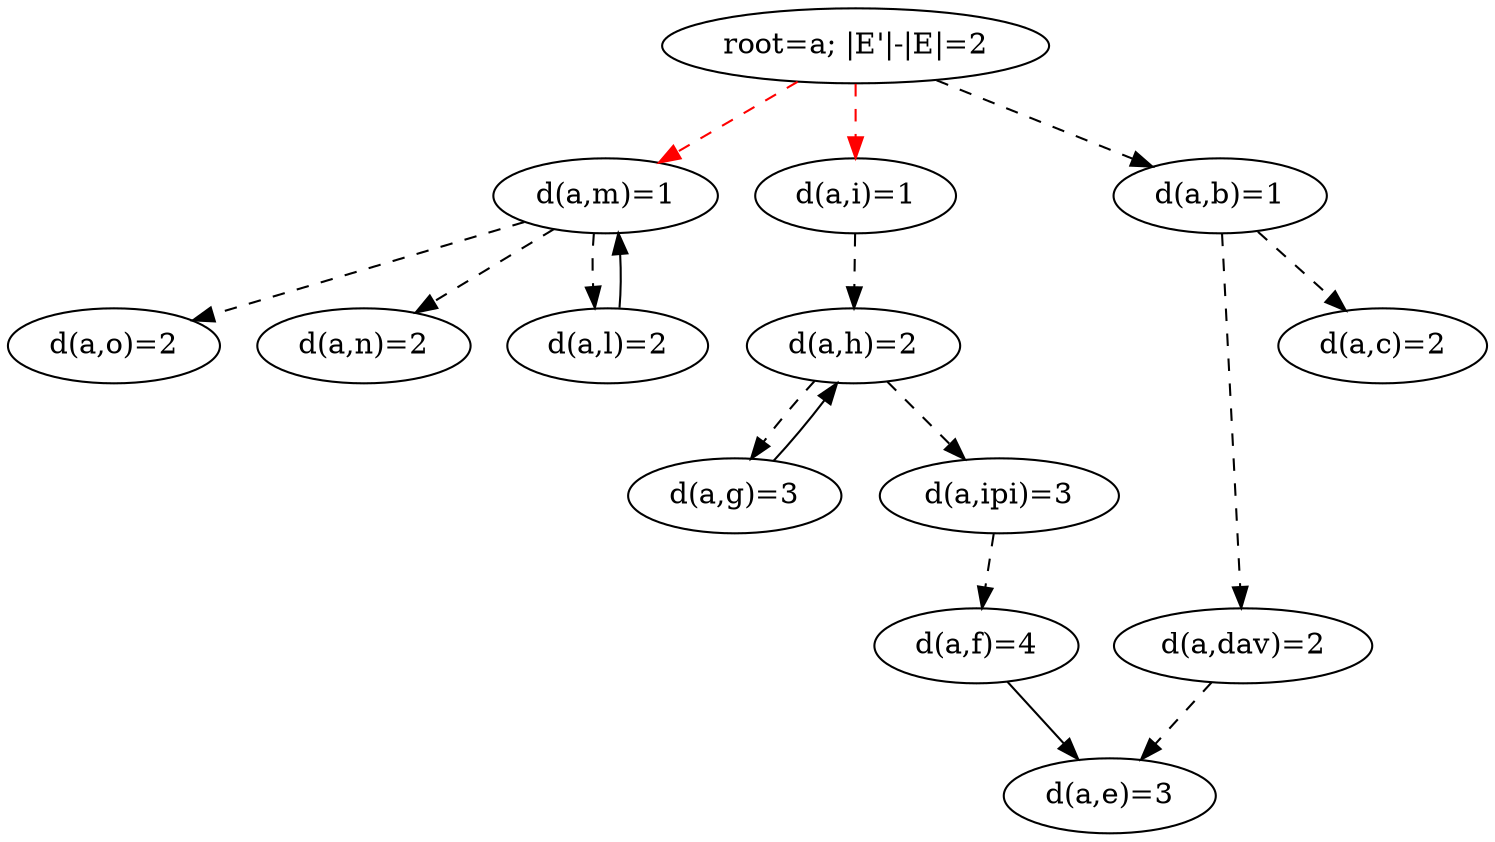 digraph out {
o [label="d(a,o)=2"];
n [label="d(a,n)=2"];
m [label="d(a,m)=1"];
m -> o [style=dashed];
m -> n [style=dashed];
m -> l [style=dashed];
l [label="d(a,l)=2"];
l -> m;
g [label="d(a,g)=3"];
g -> h;
f [label="d(a,f)=4"];
f -> e;
ipi [label="d(a,ipi)=3"];
ipi -> f [style=dashed];
h [label="d(a,h)=2"];
h -> g [style=dashed];
h -> ipi [style=dashed];
i [label="d(a,i)=1"];
i -> h [style=dashed];
e [label="d(a,e)=3"];
dav [label="d(a,dav)=2"];
dav -> e [style=dashed];
c [label="d(a,c)=2"];
b [label="d(a,b)=1"];
b -> dav [style=dashed];
b -> c [style=dashed];
a [label="root=a; |E'|-|E|=2"];
a -> m [style=dashed, color=red];
a -> i [style=dashed, color=red];
a -> b [style=dashed];
}
